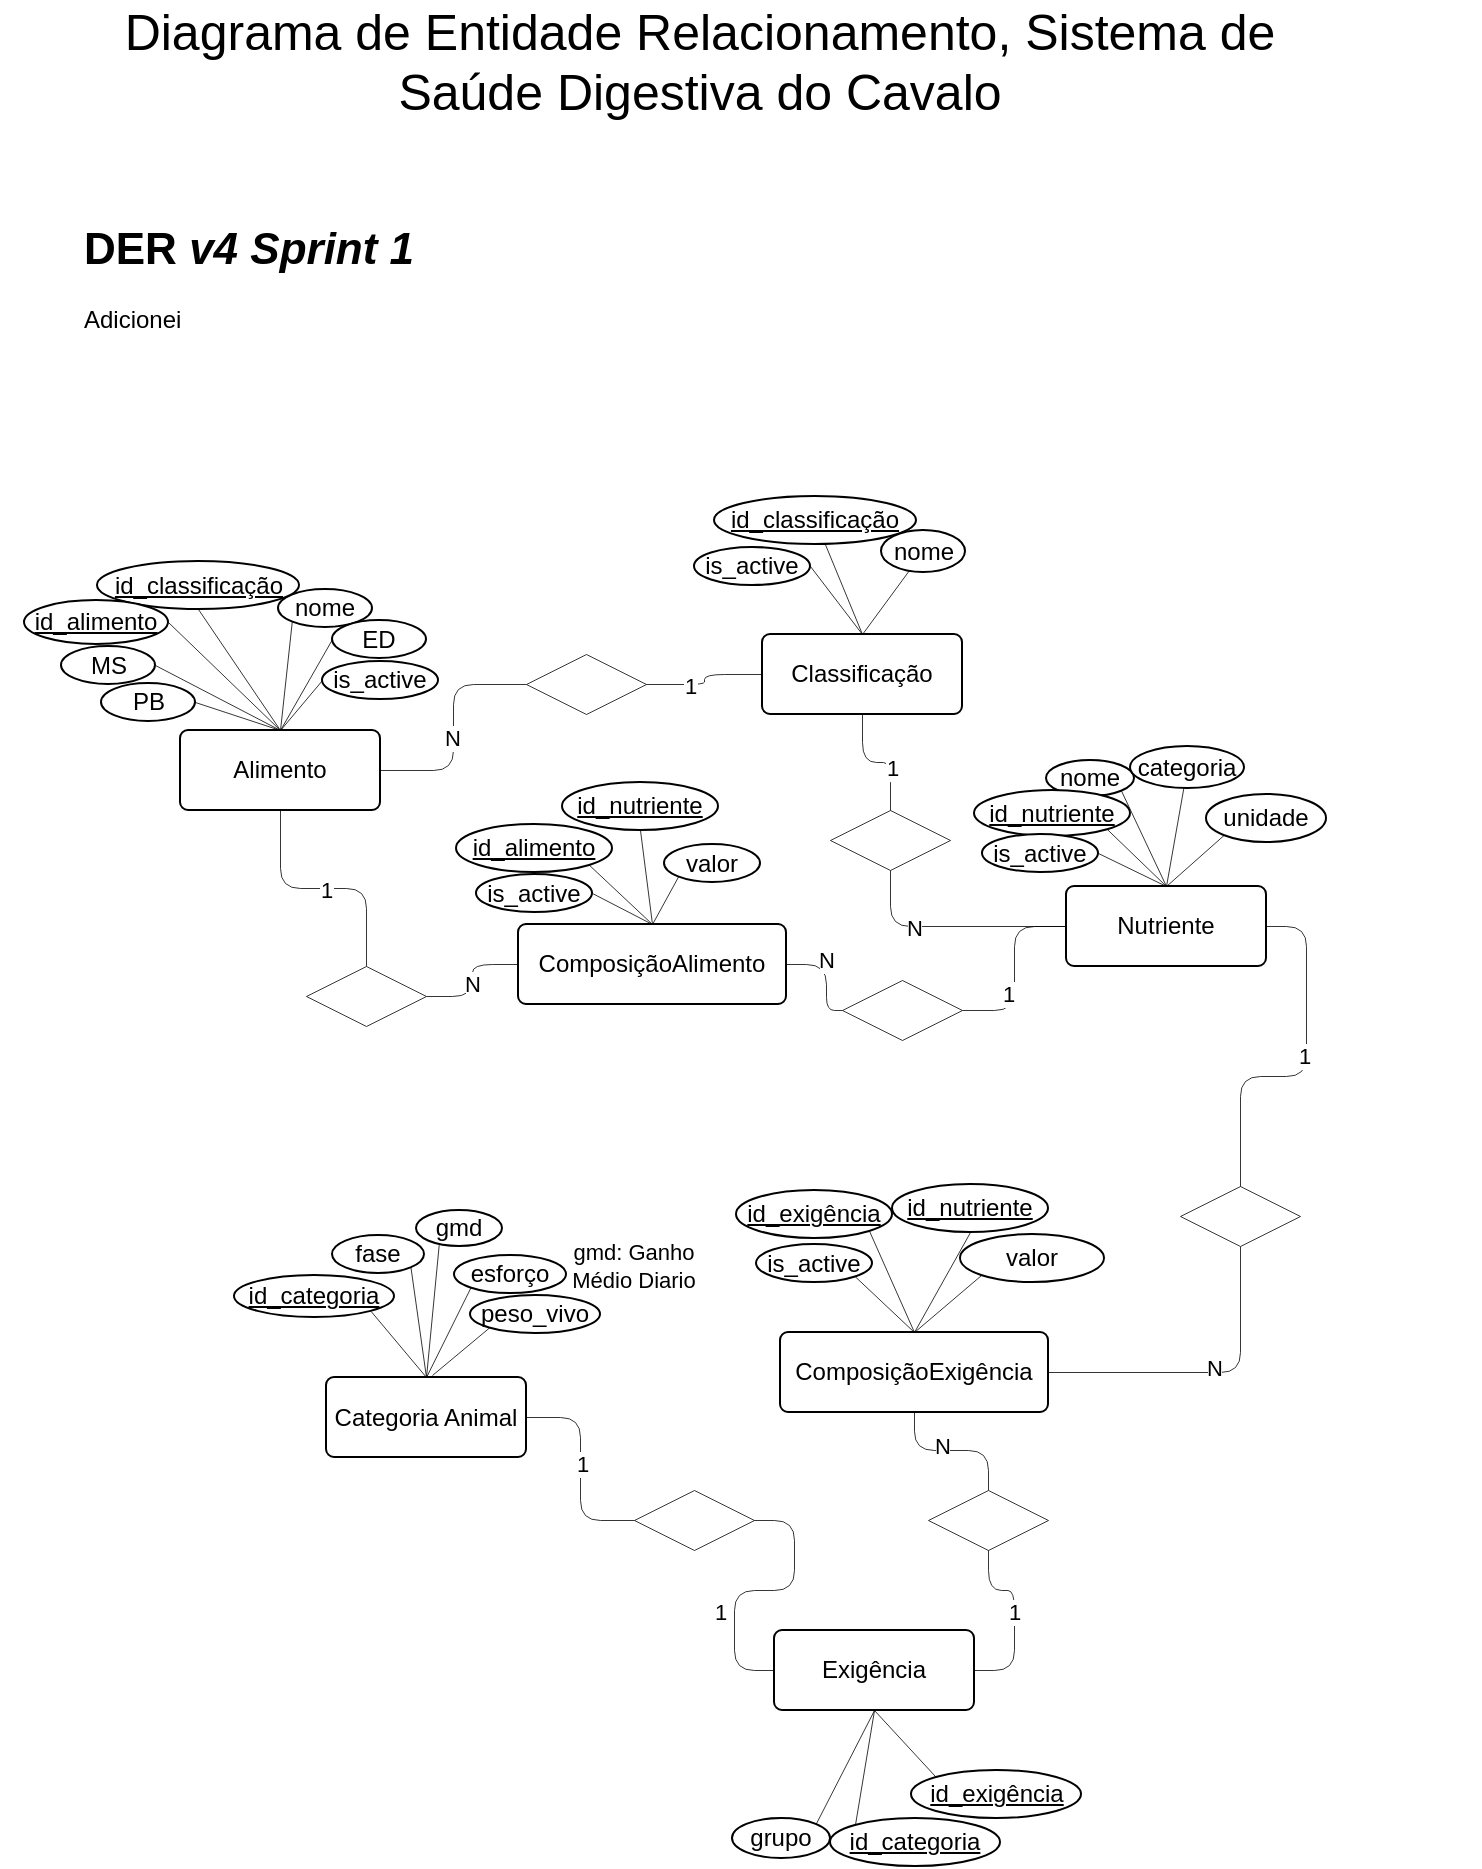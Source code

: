 <mxfile version="27.0.9">
  <diagram name="Página-1" id="QCtSQ3Uzb1Jj7chQJ9qx">
    <mxGraphModel dx="1951" dy="940" grid="1" gridSize="10" guides="1" tooltips="1" connect="1" arrows="1" fold="1" page="1" pageScale="1" pageWidth="827" pageHeight="1169" math="0" shadow="0">
      <root>
        <mxCell id="0" />
        <mxCell id="1" parent="0" />
        <mxCell id="vW0XQEw-QO7GtGbMRlmA-1" value="" style="group" parent="1" vertex="1" connectable="0">
          <mxGeometry x="371" y="312" width="190.5" height="110" as="geometry" />
        </mxCell>
        <mxCell id="vW0XQEw-QO7GtGbMRlmA-2" value="Classificação" style="rounded=1;arcSize=10;whiteSpace=wrap;html=1;align=center;" parent="vW0XQEw-QO7GtGbMRlmA-1" vertex="1">
          <mxGeometry x="70" y="70" width="100" height="40" as="geometry" />
        </mxCell>
        <mxCell id="vW0XQEw-QO7GtGbMRlmA-3" style="edgeStyle=none;shape=connector;rounded=1;orthogonalLoop=1;jettySize=auto;html=1;shadow=0;strokeColor=default;strokeWidth=0.394;align=center;verticalAlign=middle;fontFamily=Helvetica;fontSize=11;fontColor=default;labelBackgroundColor=default;startFill=0;endArrow=none;flowAnimation=0;" parent="vW0XQEw-QO7GtGbMRlmA-1" source="vW0XQEw-QO7GtGbMRlmA-4" edge="1">
          <mxGeometry relative="1" as="geometry">
            <mxPoint x="120" y="70" as="targetPoint" />
          </mxGeometry>
        </mxCell>
        <mxCell id="vW0XQEw-QO7GtGbMRlmA-4" value="&lt;u&gt;id_classificação&lt;/u&gt;" style="ellipse;whiteSpace=wrap;html=1;align=center;" parent="vW0XQEw-QO7GtGbMRlmA-1" vertex="1">
          <mxGeometry x="46" y="1" width="101" height="24" as="geometry" />
        </mxCell>
        <mxCell id="vW0XQEw-QO7GtGbMRlmA-5" style="shape=connector;rounded=1;orthogonalLoop=1;jettySize=auto;html=1;entryX=0.5;entryY=0;entryDx=0;entryDy=0;shadow=0;strokeColor=default;strokeWidth=0.394;align=center;verticalAlign=middle;fontFamily=Helvetica;fontSize=11;fontColor=default;labelBackgroundColor=default;startFill=0;endArrow=none;flowAnimation=0;" parent="vW0XQEw-QO7GtGbMRlmA-1" source="vW0XQEw-QO7GtGbMRlmA-6" target="vW0XQEw-QO7GtGbMRlmA-2" edge="1">
          <mxGeometry relative="1" as="geometry" />
        </mxCell>
        <mxCell id="vW0XQEw-QO7GtGbMRlmA-6" value="nome" style="ellipse;whiteSpace=wrap;html=1;align=center;" parent="vW0XQEw-QO7GtGbMRlmA-1" vertex="1">
          <mxGeometry x="129.5" y="18" width="42" height="21" as="geometry" />
        </mxCell>
        <mxCell id="vW0XQEw-QO7GtGbMRlmA-227" style="rounded=1;orthogonalLoop=1;jettySize=auto;html=1;exitX=1;exitY=0.5;exitDx=0;exitDy=0;entryX=0.5;entryY=0;entryDx=0;entryDy=0;shadow=0;strokeColor=default;strokeWidth=0.394;align=center;verticalAlign=middle;fontFamily=Helvetica;fontSize=11;fontColor=default;labelBackgroundColor=default;startFill=0;endArrow=none;flowAnimation=0;" parent="vW0XQEw-QO7GtGbMRlmA-1" source="vW0XQEw-QO7GtGbMRlmA-219" target="vW0XQEw-QO7GtGbMRlmA-2" edge="1">
          <mxGeometry relative="1" as="geometry" />
        </mxCell>
        <mxCell id="vW0XQEw-QO7GtGbMRlmA-219" value="is_&lt;span style=&quot;background-color: transparent; color: light-dark(rgb(0, 0, 0), rgb(255, 255, 255));&quot;&gt;active&lt;/span&gt;" style="ellipse;whiteSpace=wrap;html=1;align=center;" parent="vW0XQEw-QO7GtGbMRlmA-1" vertex="1">
          <mxGeometry x="36" y="26.5" width="58" height="19" as="geometry" />
        </mxCell>
        <mxCell id="vW0XQEw-QO7GtGbMRlmA-9" style="edgeStyle=orthogonalEdgeStyle;rounded=1;orthogonalLoop=1;jettySize=auto;html=1;entryX=0;entryY=0.5;entryDx=0;entryDy=0;endArrow=none;startFill=0;strokeWidth=0.394;curved=0;flowAnimation=0;shadow=0;" parent="1" source="vW0XQEw-QO7GtGbMRlmA-47" target="vW0XQEw-QO7GtGbMRlmA-18" edge="1">
          <mxGeometry relative="1" as="geometry" />
        </mxCell>
        <mxCell id="vW0XQEw-QO7GtGbMRlmA-10" value="N" style="edgeLabel;html=1;align=center;verticalAlign=middle;resizable=0;points=[];" parent="vW0XQEw-QO7GtGbMRlmA-9" vertex="1" connectable="0">
          <mxGeometry x="-0.237" y="2" relative="1" as="geometry">
            <mxPoint as="offset" />
          </mxGeometry>
        </mxCell>
        <mxCell id="vW0XQEw-QO7GtGbMRlmA-11" style="edgeStyle=orthogonalEdgeStyle;rounded=1;orthogonalLoop=1;jettySize=auto;html=1;endArrow=none;startFill=0;strokeWidth=0.394;curved=0;flowAnimation=0;shadow=0;" parent="1" source="vW0XQEw-QO7GtGbMRlmA-15" target="vW0XQEw-QO7GtGbMRlmA-20" edge="1">
          <mxGeometry relative="1" as="geometry" />
        </mxCell>
        <mxCell id="vW0XQEw-QO7GtGbMRlmA-12" value="1" style="edgeLabel;html=1;align=center;verticalAlign=middle;resizable=0;points=[];" parent="vW0XQEw-QO7GtGbMRlmA-11" vertex="1" connectable="0">
          <mxGeometry x="-0.026" y="1" relative="1" as="geometry">
            <mxPoint as="offset" />
          </mxGeometry>
        </mxCell>
        <mxCell id="vW0XQEw-QO7GtGbMRlmA-13" style="edgeStyle=orthogonalEdgeStyle;rounded=1;orthogonalLoop=1;jettySize=auto;html=1;exitX=1;exitY=0.5;exitDx=0;exitDy=0;entryX=0;entryY=0.5;entryDx=0;entryDy=0;endArrow=none;startFill=0;strokeWidth=0.394;curved=0;flowAnimation=0;shadow=0;" parent="1" source="vW0XQEw-QO7GtGbMRlmA-15" target="vW0XQEw-QO7GtGbMRlmA-47" edge="1">
          <mxGeometry relative="1" as="geometry" />
        </mxCell>
        <mxCell id="vW0XQEw-QO7GtGbMRlmA-14" value="N" style="edgeLabel;html=1;align=center;verticalAlign=middle;resizable=0;points=[];" parent="vW0XQEw-QO7GtGbMRlmA-13" vertex="1" connectable="0">
          <mxGeometry x="-0.059" relative="1" as="geometry">
            <mxPoint as="offset" />
          </mxGeometry>
        </mxCell>
        <mxCell id="vW0XQEw-QO7GtGbMRlmA-15" value="" style="shape=rhombus;perimeter=rhombusPerimeter;whiteSpace=wrap;html=1;align=center;strokeWidth=0.394;fontFamily=Helvetica;fontColor=#464646;spacing=0.394;" parent="1" vertex="1">
          <mxGeometry x="213" y="548" width="60" height="30" as="geometry" />
        </mxCell>
        <mxCell id="vW0XQEw-QO7GtGbMRlmA-16" style="edgeStyle=orthogonalEdgeStyle;rounded=1;orthogonalLoop=1;jettySize=auto;html=1;endArrow=none;startFill=0;strokeWidth=0.394;curved=0;flowAnimation=0;shadow=0;entryX=0;entryY=0.5;entryDx=0;entryDy=0;" parent="1" source="vW0XQEw-QO7GtGbMRlmA-18" target="vW0XQEw-QO7GtGbMRlmA-32" edge="1">
          <mxGeometry relative="1" as="geometry" />
        </mxCell>
        <mxCell id="vW0XQEw-QO7GtGbMRlmA-17" value="1" style="edgeLabel;html=1;align=center;verticalAlign=middle;resizable=0;points=[];" parent="vW0XQEw-QO7GtGbMRlmA-16" vertex="1" connectable="0">
          <mxGeometry x="-0.271" y="3" relative="1" as="geometry">
            <mxPoint as="offset" />
          </mxGeometry>
        </mxCell>
        <mxCell id="vW0XQEw-QO7GtGbMRlmA-18" value="" style="shape=rhombus;perimeter=rhombusPerimeter;whiteSpace=wrap;html=1;align=center;strokeWidth=0.394;fontFamily=Helvetica;fontColor=#464646;spacing=0.394;" parent="1" vertex="1">
          <mxGeometry x="481" y="555" width="60" height="30" as="geometry" />
        </mxCell>
        <mxCell id="vW0XQEw-QO7GtGbMRlmA-19" value="" style="group" parent="1" vertex="1" connectable="0">
          <mxGeometry x="60" y="350" width="215" height="120" as="geometry" />
        </mxCell>
        <mxCell id="vW0XQEw-QO7GtGbMRlmA-20" value="Alimento" style="rounded=1;arcSize=10;whiteSpace=wrap;html=1;align=center;" parent="vW0XQEw-QO7GtGbMRlmA-19" vertex="1">
          <mxGeometry x="90" y="80" width="100" height="40" as="geometry" />
        </mxCell>
        <mxCell id="vW0XQEw-QO7GtGbMRlmA-21" style="edgeStyle=none;shape=connector;rounded=1;orthogonalLoop=1;jettySize=auto;html=1;exitX=0;exitY=1;exitDx=0;exitDy=0;entryX=0.5;entryY=0;entryDx=0;entryDy=0;shadow=0;strokeColor=default;strokeWidth=0.394;align=center;verticalAlign=middle;fontFamily=Helvetica;fontSize=11;fontColor=default;labelBackgroundColor=default;startFill=0;endArrow=none;flowAnimation=0;" parent="vW0XQEw-QO7GtGbMRlmA-19" source="vW0XQEw-QO7GtGbMRlmA-22" target="vW0XQEw-QO7GtGbMRlmA-20" edge="1">
          <mxGeometry relative="1" as="geometry" />
        </mxCell>
        <mxCell id="vW0XQEw-QO7GtGbMRlmA-22" value="nome" style="ellipse;whiteSpace=wrap;html=1;align=center;" parent="vW0XQEw-QO7GtGbMRlmA-19" vertex="1">
          <mxGeometry x="139" y="9.5" width="47" height="19" as="geometry" />
        </mxCell>
        <mxCell id="vW0XQEw-QO7GtGbMRlmA-23" style="edgeStyle=none;shape=connector;rounded=1;orthogonalLoop=1;jettySize=auto;html=1;exitX=0.5;exitY=1;exitDx=0;exitDy=0;entryX=0.5;entryY=0;entryDx=0;entryDy=0;shadow=0;strokeColor=default;strokeWidth=0.394;align=center;verticalAlign=middle;fontFamily=Helvetica;fontSize=11;fontColor=default;labelBackgroundColor=default;startFill=0;endArrow=none;flowAnimation=0;" parent="vW0XQEw-QO7GtGbMRlmA-19" source="vW0XQEw-QO7GtGbMRlmA-24" target="vW0XQEw-QO7GtGbMRlmA-20" edge="1">
          <mxGeometry relative="1" as="geometry" />
        </mxCell>
        <mxCell id="vW0XQEw-QO7GtGbMRlmA-24" value="&lt;u&gt;id_classificação&lt;/u&gt;" style="ellipse;whiteSpace=wrap;html=1;align=center;" parent="vW0XQEw-QO7GtGbMRlmA-19" vertex="1">
          <mxGeometry x="48.5" y="-4.5" width="101" height="24" as="geometry" />
        </mxCell>
        <mxCell id="vW0XQEw-QO7GtGbMRlmA-25" style="edgeStyle=none;shape=connector;rounded=1;orthogonalLoop=1;jettySize=auto;html=1;exitX=1;exitY=0.5;exitDx=0;exitDy=0;entryX=0.5;entryY=0;entryDx=0;entryDy=0;shadow=0;strokeColor=default;strokeWidth=0.394;align=center;verticalAlign=middle;fontFamily=Helvetica;fontSize=11;fontColor=default;labelBackgroundColor=default;startFill=0;endArrow=none;flowAnimation=0;" parent="vW0XQEw-QO7GtGbMRlmA-19" source="vW0XQEw-QO7GtGbMRlmA-26" target="vW0XQEw-QO7GtGbMRlmA-20" edge="1">
          <mxGeometry relative="1" as="geometry" />
        </mxCell>
        <mxCell id="vW0XQEw-QO7GtGbMRlmA-26" value="&lt;u&gt;id_alimento&lt;/u&gt;" style="ellipse;whiteSpace=wrap;html=1;align=center;" parent="vW0XQEw-QO7GtGbMRlmA-19" vertex="1">
          <mxGeometry x="12" y="15" width="72" height="22" as="geometry" />
        </mxCell>
        <mxCell id="vW0XQEw-QO7GtGbMRlmA-27" style="rounded=0;orthogonalLoop=1;jettySize=auto;html=1;exitX=1;exitY=0.5;exitDx=0;exitDy=0;entryX=0.5;entryY=0;entryDx=0;entryDy=0;endArrow=none;startFill=0;strokeWidth=0.394;" parent="vW0XQEw-QO7GtGbMRlmA-19" source="vW0XQEw-QO7GtGbMRlmA-28" target="vW0XQEw-QO7GtGbMRlmA-20" edge="1">
          <mxGeometry relative="1" as="geometry" />
        </mxCell>
        <mxCell id="vW0XQEw-QO7GtGbMRlmA-28" value="MS" style="ellipse;whiteSpace=wrap;html=1;align=center;" parent="vW0XQEw-QO7GtGbMRlmA-19" vertex="1">
          <mxGeometry x="30.5" y="38" width="47" height="19" as="geometry" />
        </mxCell>
        <mxCell id="vW0XQEw-QO7GtGbMRlmA-29" value="PB" style="ellipse;whiteSpace=wrap;html=1;align=center;" parent="vW0XQEw-QO7GtGbMRlmA-19" vertex="1">
          <mxGeometry x="50.5" y="56.5" width="47" height="19" as="geometry" />
        </mxCell>
        <mxCell id="vW0XQEw-QO7GtGbMRlmA-30" style="rounded=0;orthogonalLoop=1;jettySize=auto;html=1;exitX=1;exitY=0.5;exitDx=0;exitDy=0;entryX=0.5;entryY=0;entryDx=0;entryDy=0;endArrow=none;startFill=0;strokeWidth=0.394;" parent="vW0XQEw-QO7GtGbMRlmA-19" source="vW0XQEw-QO7GtGbMRlmA-29" target="vW0XQEw-QO7GtGbMRlmA-20" edge="1">
          <mxGeometry relative="1" as="geometry">
            <mxPoint x="150" y="90" as="targetPoint" />
          </mxGeometry>
        </mxCell>
        <mxCell id="vW0XQEw-QO7GtGbMRlmA-201" value="ED" style="ellipse;whiteSpace=wrap;html=1;align=center;" parent="vW0XQEw-QO7GtGbMRlmA-19" vertex="1">
          <mxGeometry x="166" y="25" width="47" height="19" as="geometry" />
        </mxCell>
        <mxCell id="vW0XQEw-QO7GtGbMRlmA-202" style="rounded=0;orthogonalLoop=1;jettySize=auto;html=1;exitX=0;exitY=0.5;exitDx=0;exitDy=0;entryX=0.5;entryY=0;entryDx=0;entryDy=0;endArrow=none;startFill=0;strokeWidth=0.394;" parent="vW0XQEw-QO7GtGbMRlmA-19" source="vW0XQEw-QO7GtGbMRlmA-201" target="vW0XQEw-QO7GtGbMRlmA-20" edge="1">
          <mxGeometry relative="1" as="geometry">
            <mxPoint x="281.5" y="69.5" as="targetPoint" />
          </mxGeometry>
        </mxCell>
        <mxCell id="vW0XQEw-QO7GtGbMRlmA-218" style="rounded=0;orthogonalLoop=1;jettySize=auto;html=1;exitX=0;exitY=0.5;exitDx=0;exitDy=0;endArrow=none;startFill=0;strokeWidth=0.394;entryX=0.5;entryY=0;entryDx=0;entryDy=0;" parent="vW0XQEw-QO7GtGbMRlmA-19" source="vW0XQEw-QO7GtGbMRlmA-217" target="vW0XQEw-QO7GtGbMRlmA-20" edge="1">
          <mxGeometry relative="1" as="geometry">
            <mxPoint x="141" y="82" as="targetPoint" />
          </mxGeometry>
        </mxCell>
        <mxCell id="vW0XQEw-QO7GtGbMRlmA-217" value="is_&lt;span style=&quot;background-color: transparent; color: light-dark(rgb(0, 0, 0), rgb(255, 255, 255));&quot;&gt;active&lt;/span&gt;" style="ellipse;whiteSpace=wrap;html=1;align=center;" parent="vW0XQEw-QO7GtGbMRlmA-19" vertex="1">
          <mxGeometry x="161" y="45.5" width="58" height="19" as="geometry" />
        </mxCell>
        <mxCell id="vW0XQEw-QO7GtGbMRlmA-31" value="" style="group" parent="1" vertex="1" connectable="0">
          <mxGeometry x="541" y="438" width="182" height="110" as="geometry" />
        </mxCell>
        <mxCell id="vW0XQEw-QO7GtGbMRlmA-32" value="Nutriente" style="rounded=1;arcSize=10;whiteSpace=wrap;html=1;align=center;" parent="vW0XQEw-QO7GtGbMRlmA-31" vertex="1">
          <mxGeometry x="52" y="70" width="100" height="40" as="geometry" />
        </mxCell>
        <mxCell id="vW0XQEw-QO7GtGbMRlmA-33" style="edgeStyle=none;shape=connector;rounded=1;orthogonalLoop=1;jettySize=auto;html=1;exitX=1;exitY=1;exitDx=0;exitDy=0;entryX=0.5;entryY=0;entryDx=0;entryDy=0;shadow=0;strokeColor=default;strokeWidth=0.394;align=center;verticalAlign=middle;fontFamily=Helvetica;fontSize=11;fontColor=default;labelBackgroundColor=default;startFill=0;endArrow=none;flowAnimation=0;" parent="vW0XQEw-QO7GtGbMRlmA-31" source="vW0XQEw-QO7GtGbMRlmA-34" target="vW0XQEw-QO7GtGbMRlmA-32" edge="1">
          <mxGeometry relative="1" as="geometry" />
        </mxCell>
        <mxCell id="vW0XQEw-QO7GtGbMRlmA-34" value="nome" style="ellipse;whiteSpace=wrap;html=1;align=center;" parent="vW0XQEw-QO7GtGbMRlmA-31" vertex="1">
          <mxGeometry x="42" y="7" width="44" height="18" as="geometry" />
        </mxCell>
        <mxCell id="vW0XQEw-QO7GtGbMRlmA-35" style="edgeStyle=none;shape=connector;rounded=1;orthogonalLoop=1;jettySize=auto;html=1;shadow=0;strokeColor=default;strokeWidth=0.394;align=center;verticalAlign=middle;fontFamily=Helvetica;fontSize=11;fontColor=default;labelBackgroundColor=default;startFill=0;endArrow=none;flowAnimation=0;" parent="vW0XQEw-QO7GtGbMRlmA-31" source="vW0XQEw-QO7GtGbMRlmA-36" edge="1">
          <mxGeometry relative="1" as="geometry">
            <mxPoint x="102" y="70" as="targetPoint" />
          </mxGeometry>
        </mxCell>
        <mxCell id="vW0XQEw-QO7GtGbMRlmA-36" value="categoria" style="ellipse;whiteSpace=wrap;html=1;align=center;" parent="vW0XQEw-QO7GtGbMRlmA-31" vertex="1">
          <mxGeometry x="84" width="57" height="21" as="geometry" />
        </mxCell>
        <mxCell id="vW0XQEw-QO7GtGbMRlmA-37" style="edgeStyle=none;shape=connector;rounded=1;orthogonalLoop=1;jettySize=auto;html=1;exitX=1;exitY=1;exitDx=0;exitDy=0;entryX=0.5;entryY=0;entryDx=0;entryDy=0;shadow=0;strokeColor=default;strokeWidth=0.394;align=center;verticalAlign=middle;fontFamily=Helvetica;fontSize=11;fontColor=default;labelBackgroundColor=default;startFill=0;endArrow=none;flowAnimation=0;" parent="vW0XQEw-QO7GtGbMRlmA-31" source="vW0XQEw-QO7GtGbMRlmA-38" target="vW0XQEw-QO7GtGbMRlmA-32" edge="1">
          <mxGeometry relative="1" as="geometry" />
        </mxCell>
        <mxCell id="vW0XQEw-QO7GtGbMRlmA-38" value="&lt;u&gt;id_nutriente&lt;/u&gt;" style="ellipse;whiteSpace=wrap;html=1;align=center;" parent="vW0XQEw-QO7GtGbMRlmA-31" vertex="1">
          <mxGeometry x="6" y="22" width="78" height="23" as="geometry" />
        </mxCell>
        <mxCell id="vW0XQEw-QO7GtGbMRlmA-39" style="edgeStyle=none;shape=connector;rounded=1;orthogonalLoop=1;jettySize=auto;html=1;exitX=0;exitY=1;exitDx=0;exitDy=0;entryX=0.5;entryY=0;entryDx=0;entryDy=0;shadow=0;strokeColor=default;strokeWidth=0.394;align=center;verticalAlign=middle;fontFamily=Helvetica;fontSize=11;fontColor=default;labelBackgroundColor=default;startFill=0;endArrow=none;flowAnimation=0;" parent="vW0XQEw-QO7GtGbMRlmA-31" source="vW0XQEw-QO7GtGbMRlmA-40" target="vW0XQEw-QO7GtGbMRlmA-32" edge="1">
          <mxGeometry relative="1" as="geometry" />
        </mxCell>
        <mxCell id="vW0XQEw-QO7GtGbMRlmA-40" value="unidade" style="ellipse;whiteSpace=wrap;html=1;align=center;" parent="vW0XQEw-QO7GtGbMRlmA-31" vertex="1">
          <mxGeometry x="122" y="24" width="60" height="24" as="geometry" />
        </mxCell>
        <mxCell id="vW0XQEw-QO7GtGbMRlmA-223" style="rounded=0;orthogonalLoop=1;jettySize=auto;html=1;exitX=1;exitY=0.5;exitDx=0;exitDy=0;entryX=0.5;entryY=0;entryDx=0;entryDy=0;endArrow=none;startFill=0;strokeWidth=0.394;" parent="vW0XQEw-QO7GtGbMRlmA-31" source="vW0XQEw-QO7GtGbMRlmA-220" target="vW0XQEw-QO7GtGbMRlmA-32" edge="1">
          <mxGeometry relative="1" as="geometry" />
        </mxCell>
        <mxCell id="vW0XQEw-QO7GtGbMRlmA-220" value="is_&lt;span style=&quot;background-color: transparent; color: light-dark(rgb(0, 0, 0), rgb(255, 255, 255));&quot;&gt;active&lt;/span&gt;" style="ellipse;whiteSpace=wrap;html=1;align=center;" parent="vW0XQEw-QO7GtGbMRlmA-31" vertex="1">
          <mxGeometry x="10" y="44" width="58" height="19" as="geometry" />
        </mxCell>
        <mxCell id="vW0XQEw-QO7GtGbMRlmA-41" style="edgeStyle=orthogonalEdgeStyle;shape=connector;curved=0;rounded=1;orthogonalLoop=1;jettySize=auto;html=1;exitX=0;exitY=0.5;exitDx=0;exitDy=0;entryX=1;entryY=0.5;entryDx=0;entryDy=0;shadow=0;strokeColor=default;strokeWidth=0.394;align=center;verticalAlign=middle;fontFamily=Helvetica;fontSize=11;fontColor=default;labelBackgroundColor=default;startFill=0;endArrow=none;flowAnimation=0;" parent="1" source="vW0XQEw-QO7GtGbMRlmA-43" target="vW0XQEw-QO7GtGbMRlmA-20" edge="1">
          <mxGeometry relative="1" as="geometry" />
        </mxCell>
        <mxCell id="vW0XQEw-QO7GtGbMRlmA-42" value="N" style="edgeLabel;html=1;align=center;verticalAlign=middle;resizable=0;points=[];strokeColor=default;strokeWidth=0.394;spacing=0.394;fontFamily=Helvetica;fontSize=11;fontColor=default;labelBackgroundColor=default;fillColor=default;" parent="vW0XQEw-QO7GtGbMRlmA-41" vertex="1" connectable="0">
          <mxGeometry x="0.089" y="-1" relative="1" as="geometry">
            <mxPoint as="offset" />
          </mxGeometry>
        </mxCell>
        <mxCell id="vW0XQEw-QO7GtGbMRlmA-43" value="" style="shape=rhombus;perimeter=rhombusPerimeter;whiteSpace=wrap;html=1;align=center;strokeWidth=0.394;fontFamily=Helvetica;fontColor=#464646;spacing=0.394;" parent="1" vertex="1">
          <mxGeometry x="323" y="392" width="60" height="30" as="geometry" />
        </mxCell>
        <mxCell id="vW0XQEw-QO7GtGbMRlmA-44" style="edgeStyle=orthogonalEdgeStyle;shape=connector;curved=0;rounded=1;orthogonalLoop=1;jettySize=auto;html=1;shadow=0;strokeColor=default;strokeWidth=0.394;align=center;verticalAlign=middle;fontFamily=Helvetica;fontSize=11;fontColor=default;labelBackgroundColor=default;startFill=0;endArrow=none;flowAnimation=0;" parent="1" source="vW0XQEw-QO7GtGbMRlmA-2" target="vW0XQEw-QO7GtGbMRlmA-43" edge="1">
          <mxGeometry relative="1" as="geometry" />
        </mxCell>
        <mxCell id="vW0XQEw-QO7GtGbMRlmA-45" value="1" style="edgeLabel;html=1;align=center;verticalAlign=middle;resizable=0;points=[];strokeColor=default;strokeWidth=0.394;spacing=0.394;fontFamily=Helvetica;fontSize=11;fontColor=default;labelBackgroundColor=default;fillColor=default;" parent="vW0XQEw-QO7GtGbMRlmA-44" vertex="1" connectable="0">
          <mxGeometry x="0.312" y="1" relative="1" as="geometry">
            <mxPoint as="offset" />
          </mxGeometry>
        </mxCell>
        <mxCell id="vW0XQEw-QO7GtGbMRlmA-46" value="" style="group" parent="1" vertex="1" connectable="0">
          <mxGeometry x="288" y="456" width="176" height="111" as="geometry" />
        </mxCell>
        <mxCell id="vW0XQEw-QO7GtGbMRlmA-47" value="ComposiçãoAlimento" style="rounded=1;arcSize=10;whiteSpace=wrap;html=1;align=center;" parent="vW0XQEw-QO7GtGbMRlmA-46" vertex="1">
          <mxGeometry x="31" y="71" width="134" height="40" as="geometry" />
        </mxCell>
        <mxCell id="vW0XQEw-QO7GtGbMRlmA-48" style="edgeStyle=none;shape=connector;rounded=1;orthogonalLoop=1;jettySize=auto;html=1;exitX=1;exitY=1;exitDx=0;exitDy=0;entryX=0.5;entryY=0;entryDx=0;entryDy=0;shadow=0;strokeColor=default;strokeWidth=0.394;align=center;verticalAlign=middle;fontFamily=Helvetica;fontSize=11;fontColor=default;labelBackgroundColor=default;startFill=0;endArrow=none;flowAnimation=0;" parent="vW0XQEw-QO7GtGbMRlmA-46" source="vW0XQEw-QO7GtGbMRlmA-49" target="vW0XQEw-QO7GtGbMRlmA-47" edge="1">
          <mxGeometry relative="1" as="geometry" />
        </mxCell>
        <mxCell id="vW0XQEw-QO7GtGbMRlmA-49" value="&lt;u&gt;id_alimento&lt;/u&gt;" style="ellipse;whiteSpace=wrap;html=1;align=center;" parent="vW0XQEw-QO7GtGbMRlmA-46" vertex="1">
          <mxGeometry y="21" width="78" height="24" as="geometry" />
        </mxCell>
        <mxCell id="vW0XQEw-QO7GtGbMRlmA-50" style="edgeStyle=none;shape=connector;rounded=1;orthogonalLoop=1;jettySize=auto;html=1;exitX=0;exitY=1;exitDx=0;exitDy=0;shadow=0;strokeColor=default;strokeWidth=0.394;align=center;verticalAlign=middle;fontFamily=Helvetica;fontSize=11;fontColor=default;labelBackgroundColor=default;startFill=0;endArrow=none;flowAnimation=0;entryX=0.5;entryY=0;entryDx=0;entryDy=0;" parent="vW0XQEw-QO7GtGbMRlmA-46" source="vW0XQEw-QO7GtGbMRlmA-51" target="vW0XQEw-QO7GtGbMRlmA-47" edge="1">
          <mxGeometry relative="1" as="geometry">
            <mxPoint x="94" y="71" as="targetPoint" />
          </mxGeometry>
        </mxCell>
        <mxCell id="vW0XQEw-QO7GtGbMRlmA-51" value="valor" style="ellipse;whiteSpace=wrap;html=1;align=center;" parent="vW0XQEw-QO7GtGbMRlmA-46" vertex="1">
          <mxGeometry x="104" y="31" width="48" height="19" as="geometry" />
        </mxCell>
        <mxCell id="vW0XQEw-QO7GtGbMRlmA-52" style="edgeStyle=none;shape=connector;rounded=1;orthogonalLoop=1;jettySize=auto;html=1;exitX=0.5;exitY=1;exitDx=0;exitDy=0;entryX=0.5;entryY=0;entryDx=0;entryDy=0;shadow=0;strokeColor=default;strokeWidth=0.394;align=center;verticalAlign=middle;fontFamily=Helvetica;fontSize=11;fontColor=default;labelBackgroundColor=default;startFill=0;endArrow=none;flowAnimation=0;" parent="vW0XQEw-QO7GtGbMRlmA-46" source="vW0XQEw-QO7GtGbMRlmA-53" target="vW0XQEw-QO7GtGbMRlmA-47" edge="1">
          <mxGeometry relative="1" as="geometry" />
        </mxCell>
        <mxCell id="vW0XQEw-QO7GtGbMRlmA-53" value="&lt;u&gt;id_nutriente&lt;/u&gt;" style="ellipse;whiteSpace=wrap;html=1;align=center;" parent="vW0XQEw-QO7GtGbMRlmA-46" vertex="1">
          <mxGeometry x="53" width="78" height="24" as="geometry" />
        </mxCell>
        <mxCell id="vW0XQEw-QO7GtGbMRlmA-226" style="rounded=1;orthogonalLoop=1;jettySize=auto;html=1;exitX=1;exitY=0.5;exitDx=0;exitDy=0;entryX=0.5;entryY=0;entryDx=0;entryDy=0;shadow=0;strokeColor=default;strokeWidth=0.394;align=center;verticalAlign=middle;fontFamily=Helvetica;fontSize=11;fontColor=default;labelBackgroundColor=default;startFill=0;endArrow=none;flowAnimation=0;" parent="vW0XQEw-QO7GtGbMRlmA-46" source="vW0XQEw-QO7GtGbMRlmA-221" target="vW0XQEw-QO7GtGbMRlmA-47" edge="1">
          <mxGeometry relative="1" as="geometry" />
        </mxCell>
        <mxCell id="vW0XQEw-QO7GtGbMRlmA-221" value="is_&lt;span style=&quot;background-color: transparent; color: light-dark(rgb(0, 0, 0), rgb(255, 255, 255));&quot;&gt;active&lt;/span&gt;" style="ellipse;whiteSpace=wrap;html=1;align=center;" parent="vW0XQEw-QO7GtGbMRlmA-46" vertex="1">
          <mxGeometry x="10" y="46" width="58" height="19" as="geometry" />
        </mxCell>
        <mxCell id="vW0XQEw-QO7GtGbMRlmA-62" value="" style="group" parent="1" vertex="1" connectable="0">
          <mxGeometry x="541" y="680" width="259" height="200" as="geometry" />
        </mxCell>
        <mxCell id="vW0XQEw-QO7GtGbMRlmA-63" value="" style="group" parent="vW0XQEw-QO7GtGbMRlmA-62" vertex="1" connectable="0">
          <mxGeometry x="-341" y="100" width="269.5" height="140" as="geometry" />
        </mxCell>
        <mxCell id="vW0XQEw-QO7GtGbMRlmA-64" value="" style="group" parent="vW0XQEw-QO7GtGbMRlmA-63" vertex="1" connectable="0">
          <mxGeometry x="-23" y="-87.5" width="234" height="101" as="geometry" />
        </mxCell>
        <mxCell id="vW0XQEw-QO7GtGbMRlmA-65" value="&lt;u&gt;id_categoria&lt;/u&gt;" style="ellipse;whiteSpace=wrap;html=1;align=center;" parent="vW0XQEw-QO7GtGbMRlmA-64" vertex="1">
          <mxGeometry y="10" width="80" height="21" as="geometry" />
        </mxCell>
        <mxCell id="vW0XQEw-QO7GtGbMRlmA-66" value="" style="group" parent="vW0XQEw-QO7GtGbMRlmA-64" vertex="1" connectable="0">
          <mxGeometry x="46" width="188" height="101" as="geometry" />
        </mxCell>
        <mxCell id="vW0XQEw-QO7GtGbMRlmA-67" value="Categoria Animal" style="rounded=1;arcSize=10;whiteSpace=wrap;html=1;align=center;" parent="vW0XQEw-QO7GtGbMRlmA-66" vertex="1">
          <mxGeometry y="61" width="100" height="40" as="geometry" />
        </mxCell>
        <mxCell id="vW0XQEw-QO7GtGbMRlmA-68" style="edgeStyle=none;shape=connector;rounded=1;orthogonalLoop=1;jettySize=auto;html=1;exitX=0;exitY=1;exitDx=0;exitDy=0;entryX=0.5;entryY=0;entryDx=0;entryDy=0;shadow=0;strokeColor=default;strokeWidth=0.394;align=center;verticalAlign=middle;fontFamily=Helvetica;fontSize=11;fontColor=default;labelBackgroundColor=default;startFill=0;endArrow=none;flowAnimation=0;" parent="vW0XQEw-QO7GtGbMRlmA-66" source="vW0XQEw-QO7GtGbMRlmA-69" target="vW0XQEw-QO7GtGbMRlmA-67" edge="1">
          <mxGeometry relative="1" as="geometry" />
        </mxCell>
        <mxCell id="vW0XQEw-QO7GtGbMRlmA-69" value="esforço" style="ellipse;whiteSpace=wrap;html=1;align=center;" parent="vW0XQEw-QO7GtGbMRlmA-66" vertex="1">
          <mxGeometry x="64" width="56" height="19" as="geometry" />
        </mxCell>
        <mxCell id="vW0XQEw-QO7GtGbMRlmA-70" style="edgeStyle=none;shape=connector;rounded=1;orthogonalLoop=1;jettySize=auto;html=1;exitX=0;exitY=1;exitDx=0;exitDy=0;shadow=0;strokeColor=default;strokeWidth=0.394;align=center;verticalAlign=middle;fontFamily=Helvetica;fontSize=11;fontColor=default;labelBackgroundColor=default;startFill=0;endArrow=none;flowAnimation=0;" parent="vW0XQEw-QO7GtGbMRlmA-66" source="vW0XQEw-QO7GtGbMRlmA-71" edge="1">
          <mxGeometry relative="1" as="geometry">
            <mxPoint x="53" y="60" as="targetPoint" />
          </mxGeometry>
        </mxCell>
        <mxCell id="vW0XQEw-QO7GtGbMRlmA-71" value="peso_vivo" style="ellipse;whiteSpace=wrap;html=1;align=center;" parent="vW0XQEw-QO7GtGbMRlmA-66" vertex="1">
          <mxGeometry x="72" y="20" width="65" height="19" as="geometry" />
        </mxCell>
        <mxCell id="vW0XQEw-QO7GtGbMRlmA-72" value="gmd: Ganho Médio Diario" style="text;html=1;align=center;verticalAlign=middle;whiteSpace=wrap;rounded=0;fontFamily=Helvetica;fontSize=11;fontColor=default;labelBackgroundColor=default;" parent="vW0XQEw-QO7GtGbMRlmA-66" vertex="1">
          <mxGeometry x="120" y="-10" width="68" height="30" as="geometry" />
        </mxCell>
        <mxCell id="vW0XQEw-QO7GtGbMRlmA-73" value="fase" style="ellipse;whiteSpace=wrap;html=1;align=center;" parent="vW0XQEw-QO7GtGbMRlmA-66" vertex="1">
          <mxGeometry x="3" y="-10" width="46" height="19" as="geometry" />
        </mxCell>
        <mxCell id="vW0XQEw-QO7GtGbMRlmA-74" style="edgeStyle=none;shape=connector;rounded=1;orthogonalLoop=1;jettySize=auto;html=1;exitX=1;exitY=1;exitDx=0;exitDy=0;shadow=0;strokeColor=default;strokeWidth=0.394;align=center;verticalAlign=middle;fontFamily=Helvetica;fontSize=11;fontColor=default;labelBackgroundColor=default;startFill=0;endArrow=none;flowAnimation=0;entryX=0.5;entryY=0;entryDx=0;entryDy=0;" parent="vW0XQEw-QO7GtGbMRlmA-66" source="vW0XQEw-QO7GtGbMRlmA-73" target="vW0XQEw-QO7GtGbMRlmA-67" edge="1">
          <mxGeometry relative="1" as="geometry">
            <mxPoint x="39" y="50" as="targetPoint" />
          </mxGeometry>
        </mxCell>
        <mxCell id="vW0XQEw-QO7GtGbMRlmA-75" style="edgeStyle=none;shape=connector;rounded=1;orthogonalLoop=1;jettySize=auto;html=1;exitX=1;exitY=1;exitDx=0;exitDy=0;entryX=0.5;entryY=0;entryDx=0;entryDy=0;shadow=0;strokeColor=default;strokeWidth=0.394;align=center;verticalAlign=middle;fontFamily=Helvetica;fontSize=11;fontColor=default;labelBackgroundColor=default;startFill=0;endArrow=none;flowAnimation=0;" parent="vW0XQEw-QO7GtGbMRlmA-64" source="vW0XQEw-QO7GtGbMRlmA-65" target="vW0XQEw-QO7GtGbMRlmA-67" edge="1">
          <mxGeometry relative="1" as="geometry" />
        </mxCell>
        <mxCell id="vW0XQEw-QO7GtGbMRlmA-95" value="" style="shape=rhombus;perimeter=rhombusPerimeter;whiteSpace=wrap;html=1;align=center;strokeWidth=0.394;fontFamily=Helvetica;fontColor=#464646;spacing=0.394;" parent="vW0XQEw-QO7GtGbMRlmA-63" vertex="1">
          <mxGeometry x="177" y="30" width="60" height="30" as="geometry" />
        </mxCell>
        <mxCell id="vW0XQEw-QO7GtGbMRlmA-91" style="edgeStyle=orthogonalEdgeStyle;shape=connector;curved=0;rounded=1;orthogonalLoop=1;jettySize=auto;html=1;entryX=1;entryY=0.5;entryDx=0;entryDy=0;shadow=0;strokeColor=default;strokeWidth=0.394;align=center;verticalAlign=middle;fontFamily=Helvetica;fontSize=11;fontColor=default;labelBackgroundColor=default;startFill=0;endArrow=none;flowAnimation=0;exitX=0;exitY=0.5;exitDx=0;exitDy=0;" parent="vW0XQEw-QO7GtGbMRlmA-63" source="vW0XQEw-QO7GtGbMRlmA-95" target="vW0XQEw-QO7GtGbMRlmA-67" edge="1">
          <mxGeometry relative="1" as="geometry">
            <mxPoint x="207" y="120" as="sourcePoint" />
          </mxGeometry>
        </mxCell>
        <mxCell id="vW0XQEw-QO7GtGbMRlmA-92" value="1" style="edgeLabel;html=1;align=center;verticalAlign=middle;resizable=0;points=[];strokeColor=default;strokeWidth=0.394;spacing=0.394;fontFamily=Helvetica;fontSize=11;fontColor=default;labelBackgroundColor=default;fillColor=default;" parent="vW0XQEw-QO7GtGbMRlmA-91" vertex="1" connectable="0">
          <mxGeometry x="0.038" y="-1" relative="1" as="geometry">
            <mxPoint as="offset" />
          </mxGeometry>
        </mxCell>
        <mxCell id="vW0XQEw-QO7GtGbMRlmA-83" value="" style="group" parent="vW0XQEw-QO7GtGbMRlmA-62" vertex="1" connectable="0">
          <mxGeometry x="-122" y="-20" width="176" height="111" as="geometry" />
        </mxCell>
        <mxCell id="vW0XQEw-QO7GtGbMRlmA-84" value="ComposiçãoExigência" style="rounded=1;arcSize=10;whiteSpace=wrap;html=1;align=center;" parent="vW0XQEw-QO7GtGbMRlmA-83" vertex="1">
          <mxGeometry x="31" y="71" width="134" height="40" as="geometry" />
        </mxCell>
        <mxCell id="vW0XQEw-QO7GtGbMRlmA-85" style="edgeStyle=none;shape=connector;rounded=1;orthogonalLoop=1;jettySize=auto;html=1;exitX=1;exitY=1;exitDx=0;exitDy=0;entryX=0.5;entryY=0;entryDx=0;entryDy=0;shadow=0;strokeColor=default;strokeWidth=0.394;align=center;verticalAlign=middle;fontFamily=Helvetica;fontSize=11;fontColor=default;labelBackgroundColor=default;startFill=0;endArrow=none;flowAnimation=0;" parent="vW0XQEw-QO7GtGbMRlmA-83" source="vW0XQEw-QO7GtGbMRlmA-86" target="vW0XQEw-QO7GtGbMRlmA-84" edge="1">
          <mxGeometry relative="1" as="geometry" />
        </mxCell>
        <mxCell id="vW0XQEw-QO7GtGbMRlmA-86" value="&lt;u&gt;id_exigência&lt;/u&gt;" style="ellipse;whiteSpace=wrap;html=1;align=center;" parent="vW0XQEw-QO7GtGbMRlmA-83" vertex="1">
          <mxGeometry x="9" width="78" height="24" as="geometry" />
        </mxCell>
        <mxCell id="vW0XQEw-QO7GtGbMRlmA-87" style="edgeStyle=none;shape=connector;rounded=1;orthogonalLoop=1;jettySize=auto;html=1;exitX=0;exitY=1;exitDx=0;exitDy=0;shadow=0;strokeColor=default;strokeWidth=0.394;align=center;verticalAlign=middle;fontFamily=Helvetica;fontSize=11;fontColor=default;labelBackgroundColor=default;startFill=0;endArrow=none;flowAnimation=0;entryX=0.5;entryY=0;entryDx=0;entryDy=0;" parent="vW0XQEw-QO7GtGbMRlmA-83" source="vW0XQEw-QO7GtGbMRlmA-88" target="vW0XQEw-QO7GtGbMRlmA-84" edge="1">
          <mxGeometry relative="1" as="geometry">
            <mxPoint x="94" y="71" as="targetPoint" />
          </mxGeometry>
        </mxCell>
        <mxCell id="vW0XQEw-QO7GtGbMRlmA-88" value="valor" style="ellipse;whiteSpace=wrap;html=1;align=center;" parent="vW0XQEw-QO7GtGbMRlmA-83" vertex="1">
          <mxGeometry x="121" y="22" width="72" height="24" as="geometry" />
        </mxCell>
        <mxCell id="vW0XQEw-QO7GtGbMRlmA-89" style="edgeStyle=none;shape=connector;rounded=1;orthogonalLoop=1;jettySize=auto;html=1;exitX=0.5;exitY=1;exitDx=0;exitDy=0;entryX=0.5;entryY=0;entryDx=0;entryDy=0;shadow=0;strokeColor=default;strokeWidth=0.394;align=center;verticalAlign=middle;fontFamily=Helvetica;fontSize=11;fontColor=default;labelBackgroundColor=default;startFill=0;endArrow=none;flowAnimation=0;" parent="vW0XQEw-QO7GtGbMRlmA-83" source="vW0XQEw-QO7GtGbMRlmA-90" target="vW0XQEw-QO7GtGbMRlmA-84" edge="1">
          <mxGeometry relative="1" as="geometry" />
        </mxCell>
        <mxCell id="vW0XQEw-QO7GtGbMRlmA-90" value="&lt;u&gt;id_nutriente&lt;/u&gt;" style="ellipse;whiteSpace=wrap;html=1;align=center;" parent="vW0XQEw-QO7GtGbMRlmA-83" vertex="1">
          <mxGeometry x="87" y="-3" width="78" height="24" as="geometry" />
        </mxCell>
        <mxCell id="qZO97B_RFsWjRBhxfllg-9" value="is_&lt;span style=&quot;background-color: transparent; color: light-dark(rgb(0, 0, 0), rgb(255, 255, 255));&quot;&gt;active&lt;/span&gt;" style="ellipse;whiteSpace=wrap;html=1;align=center;" vertex="1" parent="vW0XQEw-QO7GtGbMRlmA-83">
          <mxGeometry x="19" y="27" width="58" height="19" as="geometry" />
        </mxCell>
        <mxCell id="qZO97B_RFsWjRBhxfllg-10" style="edgeStyle=none;shape=connector;rounded=1;orthogonalLoop=1;jettySize=auto;html=1;exitX=1;exitY=1;exitDx=0;exitDy=0;entryX=0.5;entryY=0;entryDx=0;entryDy=0;shadow=0;strokeColor=default;strokeWidth=0.394;align=center;verticalAlign=middle;fontFamily=Helvetica;fontSize=11;fontColor=default;labelBackgroundColor=default;startFill=0;endArrow=none;flowAnimation=0;" edge="1" parent="vW0XQEw-QO7GtGbMRlmA-83" source="qZO97B_RFsWjRBhxfllg-9" target="vW0XQEw-QO7GtGbMRlmA-84">
          <mxGeometry relative="1" as="geometry">
            <mxPoint x="86" y="30" as="sourcePoint" />
            <mxPoint x="108" y="81" as="targetPoint" />
          </mxGeometry>
        </mxCell>
        <mxCell id="vW0XQEw-QO7GtGbMRlmA-98" style="edgeStyle=orthogonalEdgeStyle;shape=connector;curved=0;rounded=1;orthogonalLoop=1;jettySize=auto;html=1;entryX=0.5;entryY=1;entryDx=0;entryDy=0;shadow=0;strokeColor=default;strokeWidth=0.394;align=center;verticalAlign=middle;fontFamily=Helvetica;fontSize=11;fontColor=default;labelBackgroundColor=default;startFill=0;endArrow=none;flowAnimation=0;exitX=0.5;exitY=0;exitDx=0;exitDy=0;" parent="vW0XQEw-QO7GtGbMRlmA-62" source="vW0XQEw-QO7GtGbMRlmA-100" target="vW0XQEw-QO7GtGbMRlmA-84" edge="1">
          <mxGeometry relative="1" as="geometry" />
        </mxCell>
        <mxCell id="vW0XQEw-QO7GtGbMRlmA-99" value="N" style="edgeLabel;html=1;align=center;verticalAlign=middle;resizable=0;points=[];strokeColor=default;strokeWidth=0.394;spacing=0.394;fontFamily=Helvetica;fontSize=11;fontColor=default;labelBackgroundColor=default;fillColor=default;" parent="vW0XQEw-QO7GtGbMRlmA-98" vertex="1" connectable="0">
          <mxGeometry x="0.136" y="-2" relative="1" as="geometry">
            <mxPoint as="offset" />
          </mxGeometry>
        </mxCell>
        <mxCell id="vW0XQEw-QO7GtGbMRlmA-54" value="" style="group" parent="vW0XQEw-QO7GtGbMRlmA-62" vertex="1" connectable="0">
          <mxGeometry x="-174" y="130" width="217" height="120" as="geometry" />
        </mxCell>
        <mxCell id="vW0XQEw-QO7GtGbMRlmA-55" value="Exigência" style="rounded=1;arcSize=10;whiteSpace=wrap;html=1;align=center;" parent="vW0XQEw-QO7GtGbMRlmA-54" vertex="1">
          <mxGeometry x="80" y="70" width="100" height="40" as="geometry" />
        </mxCell>
        <mxCell id="vW0XQEw-QO7GtGbMRlmA-100" value="" style="shape=rhombus;perimeter=rhombusPerimeter;whiteSpace=wrap;html=1;align=center;strokeWidth=0.394;fontFamily=Helvetica;fontColor=#464646;spacing=0.394;" parent="vW0XQEw-QO7GtGbMRlmA-54" vertex="1">
          <mxGeometry x="157" width="60" height="30" as="geometry" />
        </mxCell>
        <mxCell id="vW0XQEw-QO7GtGbMRlmA-96" style="edgeStyle=orthogonalEdgeStyle;shape=connector;curved=0;rounded=1;orthogonalLoop=1;jettySize=auto;html=1;shadow=0;strokeColor=default;strokeWidth=0.394;align=center;verticalAlign=middle;fontFamily=Helvetica;fontSize=11;fontColor=default;labelBackgroundColor=default;startFill=0;endArrow=none;flowAnimation=0;entryX=1;entryY=0.5;entryDx=0;entryDy=0;exitX=0.5;exitY=1;exitDx=0;exitDy=0;" parent="vW0XQEw-QO7GtGbMRlmA-54" source="vW0XQEw-QO7GtGbMRlmA-100" target="vW0XQEw-QO7GtGbMRlmA-55" edge="1">
          <mxGeometry relative="1" as="geometry">
            <mxPoint x="340" y="180" as="targetPoint" />
          </mxGeometry>
        </mxCell>
        <mxCell id="vW0XQEw-QO7GtGbMRlmA-97" value="1" style="edgeLabel;html=1;align=center;verticalAlign=middle;resizable=0;points=[];strokeColor=default;strokeWidth=0.394;spacing=0.394;fontFamily=Helvetica;fontSize=11;fontColor=default;labelBackgroundColor=default;fillColor=default;" parent="vW0XQEw-QO7GtGbMRlmA-96" vertex="1" connectable="0">
          <mxGeometry x="-0.066" relative="1" as="geometry">
            <mxPoint as="offset" />
          </mxGeometry>
        </mxCell>
        <mxCell id="vW0XQEw-QO7GtGbMRlmA-93" style="edgeStyle=orthogonalEdgeStyle;shape=connector;curved=0;rounded=1;orthogonalLoop=1;jettySize=auto;html=1;exitX=1;exitY=0.5;exitDx=0;exitDy=0;entryX=0;entryY=0.5;entryDx=0;entryDy=0;shadow=0;strokeColor=default;strokeWidth=0.394;align=center;verticalAlign=middle;fontFamily=Helvetica;fontSize=11;fontColor=default;labelBackgroundColor=default;startFill=0;endArrow=none;flowAnimation=0;" parent="vW0XQEw-QO7GtGbMRlmA-62" source="vW0XQEw-QO7GtGbMRlmA-95" target="vW0XQEw-QO7GtGbMRlmA-55" edge="1">
          <mxGeometry relative="1" as="geometry" />
        </mxCell>
        <mxCell id="vW0XQEw-QO7GtGbMRlmA-94" value="1" style="edgeLabel;html=1;align=center;verticalAlign=middle;resizable=0;points=[];strokeColor=default;strokeWidth=0.394;spacing=0.394;fontFamily=Helvetica;fontSize=11;fontColor=default;labelBackgroundColor=default;fillColor=default;" parent="vW0XQEw-QO7GtGbMRlmA-93" vertex="1" connectable="0">
          <mxGeometry x="0.327" relative="1" as="geometry">
            <mxPoint x="-7" as="offset" />
          </mxGeometry>
        </mxCell>
        <mxCell id="vW0XQEw-QO7GtGbMRlmA-78" style="edgeStyle=orthogonalEdgeStyle;shape=connector;curved=0;rounded=1;orthogonalLoop=1;jettySize=auto;html=1;entryX=1;entryY=0.5;entryDx=0;entryDy=0;shadow=0;strokeColor=default;strokeWidth=0.394;align=center;verticalAlign=middle;fontFamily=Helvetica;fontSize=11;fontColor=default;labelBackgroundColor=default;startFill=0;endArrow=none;flowAnimation=0;exitX=0.5;exitY=1;exitDx=0;exitDy=0;" parent="1" source="vW0XQEw-QO7GtGbMRlmA-80" target="vW0XQEw-QO7GtGbMRlmA-84" edge="1">
          <mxGeometry relative="1" as="geometry">
            <mxPoint x="640" y="580" as="sourcePoint" />
          </mxGeometry>
        </mxCell>
        <mxCell id="vW0XQEw-QO7GtGbMRlmA-79" value="N" style="edgeLabel;html=1;align=center;verticalAlign=middle;resizable=0;points=[];strokeColor=default;strokeWidth=0.394;spacing=0.394;fontFamily=Helvetica;fontSize=11;fontColor=default;labelBackgroundColor=default;fillColor=default;" parent="vW0XQEw-QO7GtGbMRlmA-78" vertex="1" connectable="0">
          <mxGeometry x="-0.035" y="-2" relative="1" as="geometry">
            <mxPoint as="offset" />
          </mxGeometry>
        </mxCell>
        <mxCell id="vW0XQEw-QO7GtGbMRlmA-80" value="" style="shape=rhombus;perimeter=rhombusPerimeter;whiteSpace=wrap;html=1;align=center;strokeWidth=0.394;fontFamily=Helvetica;fontColor=#464646;spacing=0.394;" parent="1" vertex="1">
          <mxGeometry x="650" y="658" width="60" height="30" as="geometry" />
        </mxCell>
        <mxCell id="vW0XQEw-QO7GtGbMRlmA-81" style="edgeStyle=orthogonalEdgeStyle;shape=connector;curved=0;rounded=1;orthogonalLoop=1;jettySize=auto;html=1;exitX=1;exitY=0.5;exitDx=0;exitDy=0;shadow=0;strokeColor=default;strokeWidth=0.394;align=center;verticalAlign=middle;fontFamily=Helvetica;fontSize=11;fontColor=default;labelBackgroundColor=default;startFill=0;endArrow=none;flowAnimation=0;entryX=0.5;entryY=0;entryDx=0;entryDy=0;" parent="1" source="vW0XQEw-QO7GtGbMRlmA-32" target="vW0XQEw-QO7GtGbMRlmA-80" edge="1">
          <mxGeometry relative="1" as="geometry" />
        </mxCell>
        <mxCell id="vW0XQEw-QO7GtGbMRlmA-82" value="1" style="edgeLabel;html=1;align=center;verticalAlign=middle;resizable=0;points=[];strokeColor=default;strokeWidth=0.394;spacing=0.394;fontFamily=Helvetica;fontSize=11;fontColor=default;labelBackgroundColor=default;fillColor=default;" parent="vW0XQEw-QO7GtGbMRlmA-81" vertex="1" connectable="0">
          <mxGeometry x="-0.075" y="-1" relative="1" as="geometry">
            <mxPoint as="offset" />
          </mxGeometry>
        </mxCell>
        <mxCell id="vW0XQEw-QO7GtGbMRlmA-101" value="&lt;font style=&quot;font-size: 25px;&quot;&gt;Diagrama de Entidade Relacionamento, Sistema de Saúde Digestiva do Cavalo&lt;/font&gt;" style="text;html=1;align=center;verticalAlign=middle;whiteSpace=wrap;rounded=0;fontFamily=Helvetica;fontSize=11;fontColor=default;labelBackgroundColor=default;" parent="1" vertex="1">
          <mxGeometry x="94.5" y="80" width="630" height="30" as="geometry" />
        </mxCell>
        <mxCell id="vW0XQEw-QO7GtGbMRlmA-102" value="&lt;h1 style=&quot;margin-top: 0px;&quot;&gt;&lt;span style=&quot;background-color: light-dark(#ffffff, var(--ge-dark-color, #121212)); color: light-dark(rgb(0, 0, 0), rgb(255, 255, 255));&quot;&gt;DER&amp;nbsp;&lt;i&gt;v4 Sprint 1&lt;/i&gt;&lt;/span&gt;&lt;/h1&gt;&lt;div style=&quot;&quot;&gt;&lt;span style=&quot;font-size: 12px;&quot;&gt;Adicionei&amp;nbsp;&lt;/span&gt;&lt;/div&gt;" style="text;html=1;whiteSpace=wrap;overflow=hidden;rounded=0;fontFamily=Helvetica;fontSize=11;fontColor=default;labelBackgroundColor=default;align=left;" parent="1" vertex="1">
          <mxGeometry x="100" y="170" width="425" height="120" as="geometry" />
        </mxCell>
        <mxCell id="H5D_cFvwbqCoXHhXU7iX-320" value="&lt;u&gt;id_categoria&lt;/u&gt;" style="ellipse;whiteSpace=wrap;html=1;align=center;" parent="1" vertex="1">
          <mxGeometry x="475" y="974" width="85" height="24" as="geometry" />
        </mxCell>
        <mxCell id="H5D_cFvwbqCoXHhXU7iX-322" style="edgeStyle=none;shape=connector;rounded=1;orthogonalLoop=1;jettySize=auto;html=1;exitX=0;exitY=0;exitDx=0;exitDy=0;entryX=0.5;entryY=1;entryDx=0;entryDy=0;shadow=0;strokeColor=default;strokeWidth=0.394;align=center;verticalAlign=middle;fontFamily=Helvetica;fontSize=11;fontColor=default;labelBackgroundColor=default;startFill=0;endArrow=none;flowAnimation=0;" parent="1" source="H5D_cFvwbqCoXHhXU7iX-320" target="vW0XQEw-QO7GtGbMRlmA-55" edge="1">
          <mxGeometry relative="1" as="geometry" />
        </mxCell>
        <mxCell id="vW0XQEw-QO7GtGbMRlmA-59" value="&lt;u&gt;id_exigência&lt;/u&gt;" style="ellipse;whiteSpace=wrap;html=1;align=center;" parent="1" vertex="1">
          <mxGeometry x="515.5" y="950" width="85" height="24" as="geometry" />
        </mxCell>
        <mxCell id="vW0XQEw-QO7GtGbMRlmA-61" value="grupo" style="ellipse;whiteSpace=wrap;html=1;align=center;" parent="1" vertex="1">
          <mxGeometry x="426" y="974" width="49" height="20" as="geometry" />
        </mxCell>
        <mxCell id="vW0XQEw-QO7GtGbMRlmA-60" style="edgeStyle=none;shape=connector;rounded=1;orthogonalLoop=1;jettySize=auto;html=1;entryX=0.5;entryY=1;entryDx=0;entryDy=0;shadow=0;strokeColor=default;strokeWidth=0.394;align=center;verticalAlign=middle;fontFamily=Helvetica;fontSize=11;fontColor=default;labelBackgroundColor=default;startFill=0;endArrow=none;flowAnimation=0;exitX=1;exitY=0;exitDx=0;exitDy=0;" parent="1" source="vW0XQEw-QO7GtGbMRlmA-61" target="vW0XQEw-QO7GtGbMRlmA-55" edge="1">
          <mxGeometry relative="1" as="geometry" />
        </mxCell>
        <mxCell id="qZO97B_RFsWjRBhxfllg-2" style="edgeStyle=none;shape=connector;rounded=1;orthogonalLoop=1;jettySize=auto;html=1;shadow=0;strokeColor=default;strokeWidth=0.394;align=center;verticalAlign=middle;fontFamily=Helvetica;fontSize=11;fontColor=default;labelBackgroundColor=default;startFill=0;endArrow=none;flowAnimation=0;exitX=0;exitY=0;exitDx=0;exitDy=0;entryX=0.5;entryY=1;entryDx=0;entryDy=0;" edge="1" parent="1" source="vW0XQEw-QO7GtGbMRlmA-59" target="vW0XQEw-QO7GtGbMRlmA-55">
          <mxGeometry relative="1" as="geometry">
            <mxPoint x="698" y="1117" as="sourcePoint" />
            <mxPoint x="706" y="1040" as="targetPoint" />
          </mxGeometry>
        </mxCell>
        <mxCell id="vW0XQEw-QO7GtGbMRlmA-77" value="gmd" style="ellipse;whiteSpace=wrap;html=1;align=center;" parent="1" vertex="1">
          <mxGeometry x="268" y="670" width="43" height="18" as="geometry" />
        </mxCell>
        <mxCell id="vW0XQEw-QO7GtGbMRlmA-76" style="edgeStyle=none;shape=connector;rounded=1;orthogonalLoop=1;jettySize=auto;html=1;exitX=0.264;exitY=0.964;exitDx=0;exitDy=0;entryX=0.5;entryY=0;entryDx=0;entryDy=0;shadow=0;strokeColor=default;strokeWidth=0.394;align=center;verticalAlign=middle;fontFamily=Helvetica;fontSize=11;fontColor=default;labelBackgroundColor=default;startFill=0;endArrow=none;flowAnimation=0;exitPerimeter=0;" parent="1" source="vW0XQEw-QO7GtGbMRlmA-77" target="vW0XQEw-QO7GtGbMRlmA-67" edge="1">
          <mxGeometry relative="1" as="geometry">
            <mxPoint x="277.248" y="688.126" as="sourcePoint" />
          </mxGeometry>
        </mxCell>
        <mxCell id="qZO97B_RFsWjRBhxfllg-4" value="" style="shape=rhombus;perimeter=rhombusPerimeter;whiteSpace=wrap;html=1;align=center;strokeWidth=0.394;fontFamily=Helvetica;fontColor=#464646;spacing=0.394;" vertex="1" parent="1">
          <mxGeometry x="475" y="470" width="60" height="30" as="geometry" />
        </mxCell>
        <mxCell id="qZO97B_RFsWjRBhxfllg-5" style="edgeStyle=orthogonalEdgeStyle;shape=connector;curved=0;rounded=1;orthogonalLoop=1;jettySize=auto;html=1;shadow=0;strokeColor=default;strokeWidth=0.394;align=center;verticalAlign=middle;fontFamily=Helvetica;fontSize=11;fontColor=default;labelBackgroundColor=default;startFill=0;endArrow=none;flowAnimation=0;exitX=0.5;exitY=1;exitDx=0;exitDy=0;entryX=0.5;entryY=0;entryDx=0;entryDy=0;" edge="1" parent="1" source="vW0XQEw-QO7GtGbMRlmA-2" target="qZO97B_RFsWjRBhxfllg-4">
          <mxGeometry relative="1" as="geometry">
            <mxPoint x="451" y="412" as="sourcePoint" />
            <mxPoint x="393" y="417" as="targetPoint" />
          </mxGeometry>
        </mxCell>
        <mxCell id="qZO97B_RFsWjRBhxfllg-6" value="1" style="edgeLabel;html=1;align=center;verticalAlign=middle;resizable=0;points=[];strokeColor=default;strokeWidth=0.394;spacing=0.394;fontFamily=Helvetica;fontSize=11;fontColor=default;labelBackgroundColor=default;fillColor=default;" vertex="1" connectable="0" parent="qZO97B_RFsWjRBhxfllg-5">
          <mxGeometry x="0.312" y="1" relative="1" as="geometry">
            <mxPoint as="offset" />
          </mxGeometry>
        </mxCell>
        <mxCell id="qZO97B_RFsWjRBhxfllg-7" style="edgeStyle=orthogonalEdgeStyle;shape=connector;curved=0;rounded=1;orthogonalLoop=1;jettySize=auto;html=1;shadow=0;strokeColor=default;strokeWidth=0.394;align=center;verticalAlign=middle;fontFamily=Helvetica;fontSize=11;fontColor=default;labelBackgroundColor=default;startFill=0;endArrow=none;flowAnimation=0;exitX=0;exitY=0.5;exitDx=0;exitDy=0;entryX=0.5;entryY=1;entryDx=0;entryDy=0;" edge="1" parent="1" source="vW0XQEw-QO7GtGbMRlmA-32" target="qZO97B_RFsWjRBhxfllg-4">
          <mxGeometry relative="1" as="geometry">
            <mxPoint x="501" y="432" as="sourcePoint" />
            <mxPoint x="515" y="480" as="targetPoint" />
          </mxGeometry>
        </mxCell>
        <mxCell id="qZO97B_RFsWjRBhxfllg-8" value="N" style="edgeLabel;html=1;align=center;verticalAlign=middle;resizable=0;points=[];strokeColor=default;strokeWidth=0.394;spacing=0.394;fontFamily=Helvetica;fontSize=11;fontColor=default;labelBackgroundColor=default;fillColor=default;" vertex="1" connectable="0" parent="qZO97B_RFsWjRBhxfllg-7">
          <mxGeometry x="0.312" y="1" relative="1" as="geometry">
            <mxPoint as="offset" />
          </mxGeometry>
        </mxCell>
      </root>
    </mxGraphModel>
  </diagram>
</mxfile>
